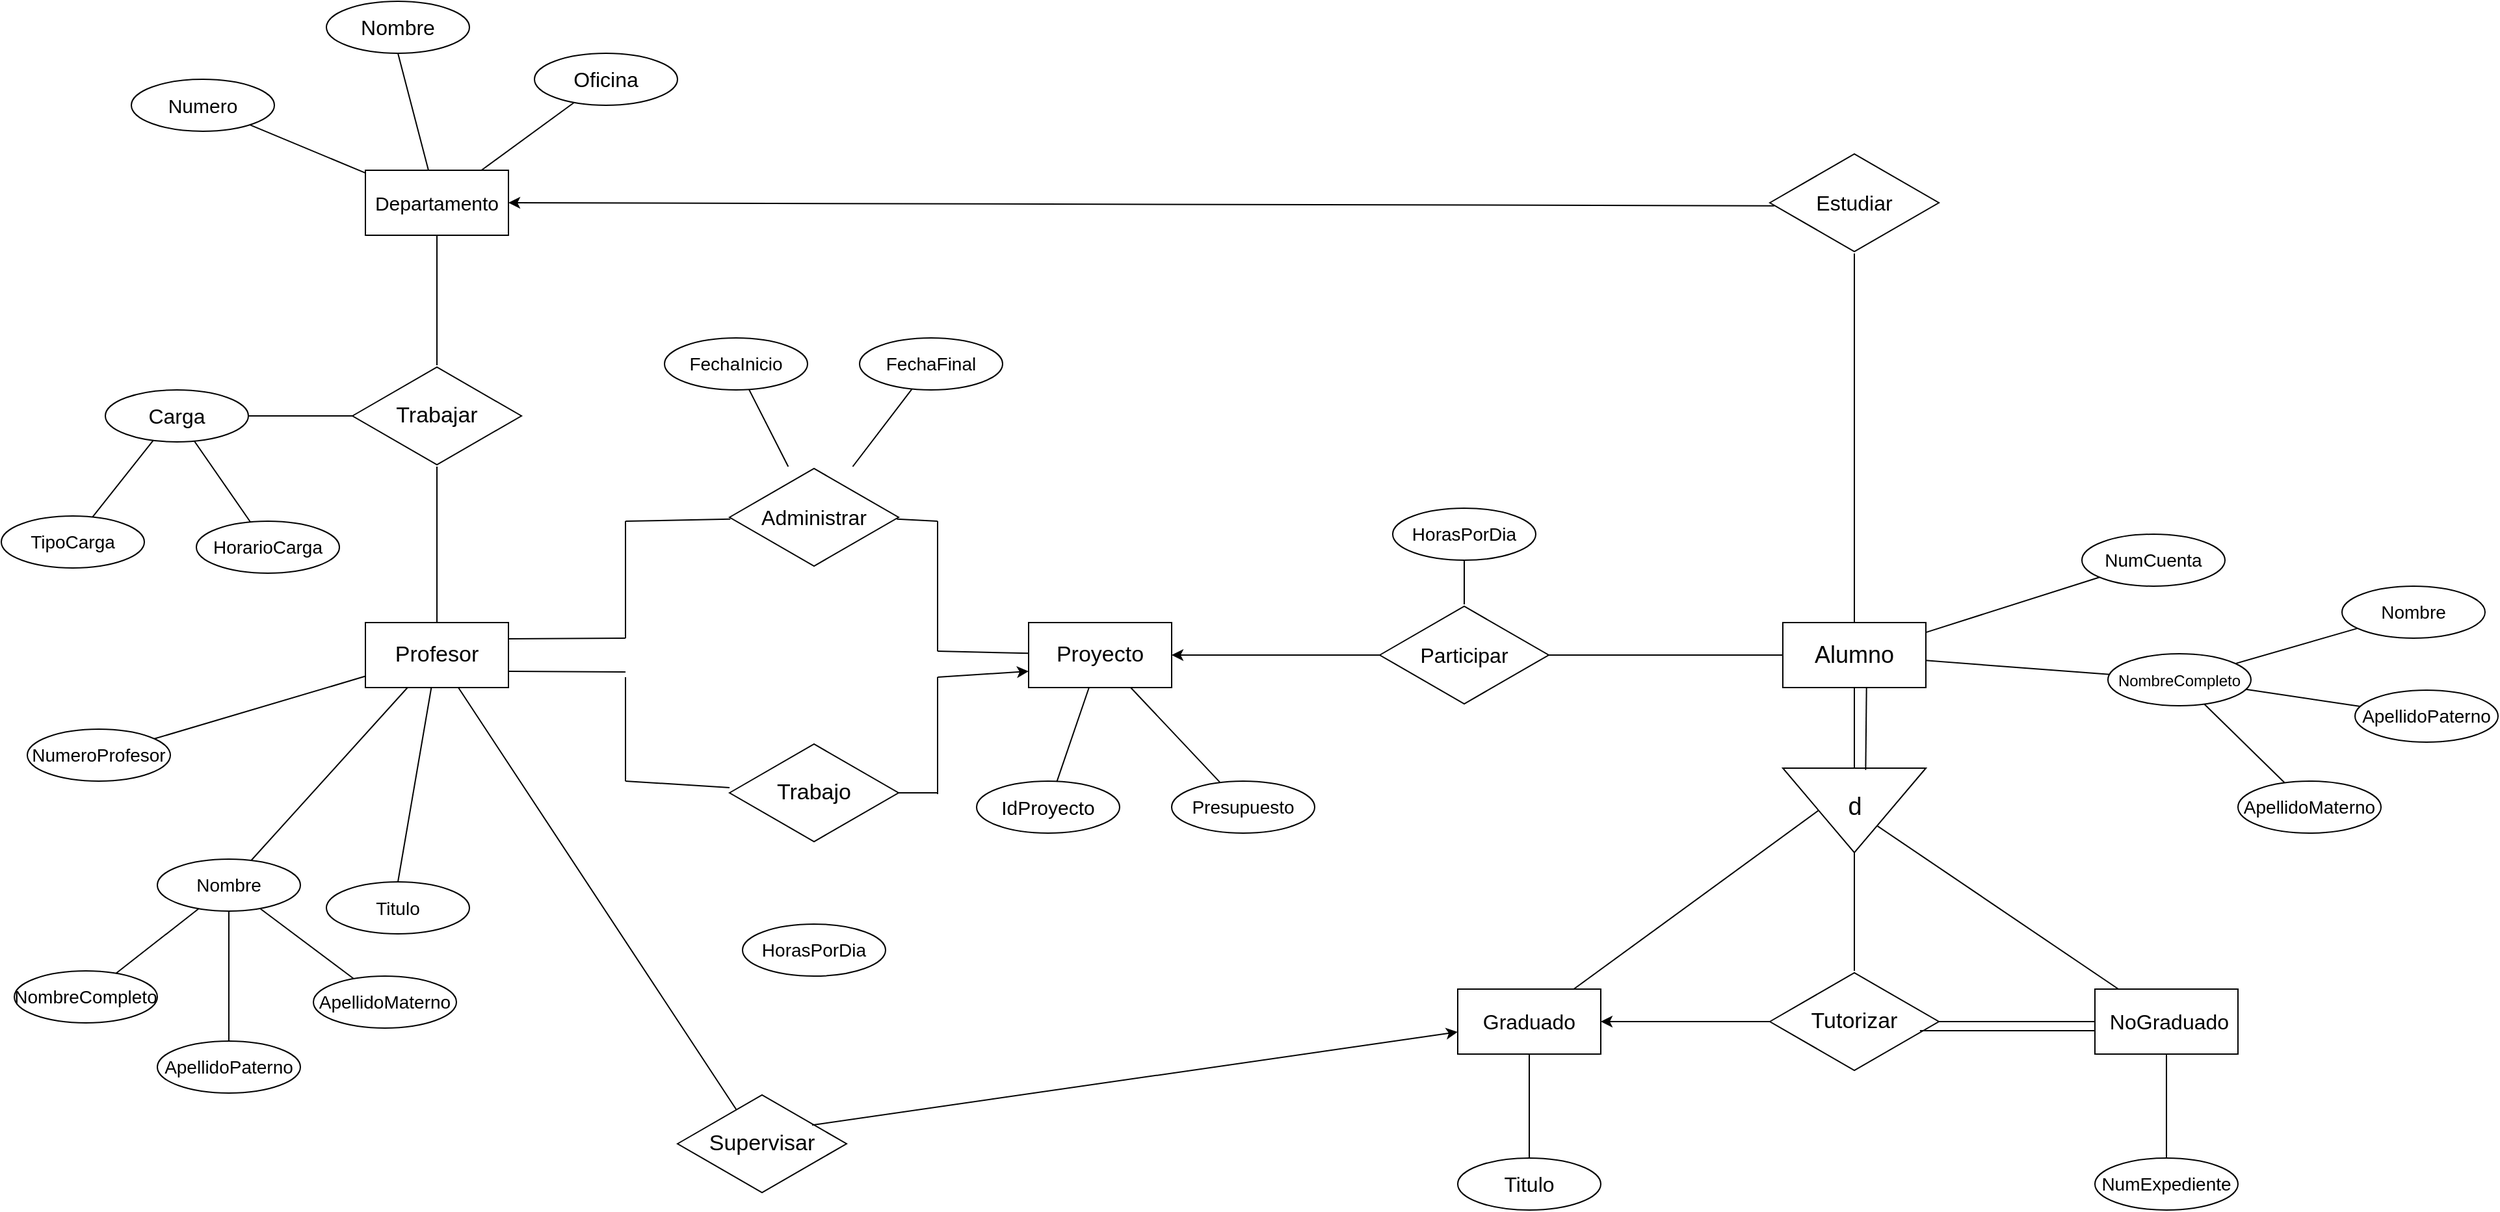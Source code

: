 <mxfile version="20.3.3" type="google"><diagram id="R2lEEEUBdFMjLlhIrx00" name="Page-1"><mxGraphModel grid="1" page="1" gridSize="10" guides="1" tooltips="1" connect="1" arrows="1" fold="1" pageScale="1" pageWidth="850" pageHeight="1100" math="0" shadow="0" extFonts="Permanent Marker^https://fonts.googleapis.com/css?family=Permanent+Marker"><root><mxCell id="0"/><mxCell id="1" parent="0"/><mxCell id="HYYzAmYRDwjegN2OcC7G-51" value="&lt;font style=&quot;font-size: 18px;&quot;&gt;Alumno&lt;/font&gt;" style="rounded=0;whiteSpace=wrap;html=1;fontSize=14;" vertex="1" parent="1"><mxGeometry x="520" y="368" width="110" height="50" as="geometry"/></mxCell><mxCell id="HYYzAmYRDwjegN2OcC7G-55" value="&lt;font style=&quot;font-size: 17px;&quot;&gt;Proyecto&lt;/font&gt;" style="rounded=0;whiteSpace=wrap;html=1;fontSize=14;" vertex="1" parent="1"><mxGeometry x="-60" y="368" width="110" height="50" as="geometry"/></mxCell><mxCell id="HYYzAmYRDwjegN2OcC7G-56" value="&lt;font style=&quot;font-size: 15px;&quot;&gt;Departamento&lt;/font&gt;" style="rounded=0;whiteSpace=wrap;html=1;fontSize=14;" vertex="1" parent="1"><mxGeometry x="-570" y="20" width="110" height="50" as="geometry"/></mxCell><mxCell id="HYYzAmYRDwjegN2OcC7G-57" value="&lt;font style=&quot;font-size: 17px;&quot;&gt;Profesor&lt;/font&gt;" style="rounded=0;whiteSpace=wrap;html=1;fontSize=14;" vertex="1" parent="1"><mxGeometry x="-570" y="368" width="110" height="50" as="geometry"/></mxCell><mxCell id="HYYzAmYRDwjegN2OcC7G-58" value="&lt;font style=&quot;font-size: 16px;&quot;&gt;&amp;nbsp;NoGraduado&lt;/font&gt;" style="rounded=0;whiteSpace=wrap;html=1;fontSize=14;" vertex="1" parent="1"><mxGeometry x="760" y="650" width="110" height="50" as="geometry"/></mxCell><mxCell id="HYYzAmYRDwjegN2OcC7G-59" value="&lt;font style=&quot;font-size: 16px;&quot;&gt;Graduado&lt;/font&gt;" style="rounded=0;whiteSpace=wrap;html=1;fontSize=14;" vertex="1" parent="1"><mxGeometry x="270" y="650" width="110" height="50" as="geometry"/></mxCell><mxCell id="HYYzAmYRDwjegN2OcC7G-61" value="&lt;font style=&quot;font-size: 16px;&quot;&gt;Participar&lt;/font&gt;" style="html=1;whiteSpace=wrap;aspect=fixed;shape=isoRectangle;fontSize=14;" vertex="1" parent="1"><mxGeometry x="210" y="354" width="130" height="78" as="geometry"/></mxCell><mxCell id="HYYzAmYRDwjegN2OcC7G-62" value="&lt;font style=&quot;font-size: 17px;&quot;&gt;Trabajar&lt;/font&gt;" style="html=1;whiteSpace=wrap;aspect=fixed;shape=isoRectangle;fontSize=14;" vertex="1" parent="1"><mxGeometry x="-580" y="170" width="130" height="78" as="geometry"/></mxCell><mxCell id="HYYzAmYRDwjegN2OcC7G-63" value="&lt;font style=&quot;font-size: 16px;&quot;&gt;Administrar&lt;/font&gt;" style="html=1;whiteSpace=wrap;aspect=fixed;shape=isoRectangle;fontSize=14;" vertex="1" parent="1"><mxGeometry x="-290" y="248" width="130" height="78" as="geometry"/></mxCell><mxCell id="HYYzAmYRDwjegN2OcC7G-64" value="&lt;font style=&quot;font-size: 17px;&quot;&gt;Trabajo&lt;/font&gt;" style="html=1;whiteSpace=wrap;aspect=fixed;shape=isoRectangle;fontSize=14;" vertex="1" parent="1"><mxGeometry x="-290" y="460" width="130" height="78" as="geometry"/></mxCell><mxCell id="HYYzAmYRDwjegN2OcC7G-67" value="" style="triangle;whiteSpace=wrap;html=1;fontSize=14;rotation=90;" vertex="1" parent="1"><mxGeometry x="542.5" y="457.5" width="65" height="110" as="geometry"/></mxCell><mxCell id="HYYzAmYRDwjegN2OcC7G-69" value="&lt;font style=&quot;font-size: 17px;&quot;&gt;Tutorizar&lt;/font&gt;" style="html=1;whiteSpace=wrap;aspect=fixed;shape=isoRectangle;fontSize=14;" vertex="1" parent="1"><mxGeometry x="510" y="636" width="130" height="78" as="geometry"/></mxCell><mxCell id="HYYzAmYRDwjegN2OcC7G-74" value="&lt;font style=&quot;font-size: 16px;&quot;&gt;Oficina&lt;/font&gt;" style="ellipse;whiteSpace=wrap;html=1;fontSize=14;" vertex="1" parent="1"><mxGeometry x="-440" y="-70" width="110" height="40" as="geometry"/></mxCell><mxCell id="HYYzAmYRDwjegN2OcC7G-75" value="&lt;font style=&quot;font-size: 16px;&quot;&gt;Nombre&lt;/font&gt;" style="ellipse;whiteSpace=wrap;html=1;fontSize=14;" vertex="1" parent="1"><mxGeometry x="-600" y="-110" width="110" height="40" as="geometry"/></mxCell><mxCell id="HYYzAmYRDwjegN2OcC7G-76" value="&lt;font style=&quot;font-size: 15px;&quot;&gt;Numero&lt;/font&gt;" style="ellipse;whiteSpace=wrap;html=1;fontSize=14;" vertex="1" parent="1"><mxGeometry x="-750" y="-50" width="110" height="40" as="geometry"/></mxCell><mxCell id="HYYzAmYRDwjegN2OcC7G-79" value="HorarioCarga" style="ellipse;whiteSpace=wrap;html=1;fontSize=14;" vertex="1" parent="1"><mxGeometry x="-700" y="290" width="110" height="40" as="geometry"/></mxCell><mxCell id="HYYzAmYRDwjegN2OcC7G-80" value="TipoCarga" style="ellipse;whiteSpace=wrap;html=1;fontSize=14;" vertex="1" parent="1"><mxGeometry x="-850" y="286" width="110" height="40" as="geometry"/></mxCell><mxCell id="HYYzAmYRDwjegN2OcC7G-81" value="&lt;font style=&quot;font-size: 16px;&quot;&gt;Carga&lt;/font&gt;" style="ellipse;whiteSpace=wrap;html=1;fontSize=14;" vertex="1" parent="1"><mxGeometry x="-770" y="189" width="110" height="40" as="geometry"/></mxCell><mxCell id="HYYzAmYRDwjegN2OcC7G-83" value="NombreCompleto" style="ellipse;whiteSpace=wrap;html=1;fontSize=14;" vertex="1" parent="1"><mxGeometry x="-840" y="636" width="110" height="40" as="geometry"/></mxCell><mxCell id="HYYzAmYRDwjegN2OcC7G-84" value="Titulo" style="ellipse;whiteSpace=wrap;html=1;fontSize=14;" vertex="1" parent="1"><mxGeometry x="-600" y="567.5" width="110" height="40" as="geometry"/></mxCell><mxCell id="HYYzAmYRDwjegN2OcC7G-85" value="Nombre" style="ellipse;whiteSpace=wrap;html=1;fontSize=14;" vertex="1" parent="1"><mxGeometry x="-730" y="550" width="110" height="40" as="geometry"/></mxCell><mxCell id="HYYzAmYRDwjegN2OcC7G-86" value="NumeroProfesor" style="ellipse;whiteSpace=wrap;html=1;fontSize=14;" vertex="1" parent="1"><mxGeometry x="-830" y="450" width="110" height="40" as="geometry"/></mxCell><mxCell id="HYYzAmYRDwjegN2OcC7G-90" value="ApellidoMaterno" style="ellipse;whiteSpace=wrap;html=1;fontSize=14;" vertex="1" parent="1"><mxGeometry x="-610" y="640" width="110" height="40" as="geometry"/></mxCell><mxCell id="HYYzAmYRDwjegN2OcC7G-91" value="&lt;font style=&quot;font-size: 15px;&quot;&gt;IdProyecto&lt;/font&gt;" style="ellipse;whiteSpace=wrap;html=1;fontSize=14;" vertex="1" parent="1"><mxGeometry x="-100" y="490" width="110" height="40" as="geometry"/></mxCell><mxCell id="HYYzAmYRDwjegN2OcC7G-92" value="Presupuesto" style="ellipse;whiteSpace=wrap;html=1;fontSize=14;" vertex="1" parent="1"><mxGeometry x="50" y="490" width="110" height="40" as="geometry"/></mxCell><mxCell id="HYYzAmYRDwjegN2OcC7G-93" value="FechaFinal" style="ellipse;whiteSpace=wrap;html=1;fontSize=14;" vertex="1" parent="1"><mxGeometry x="-190" y="149" width="110" height="40" as="geometry"/></mxCell><mxCell id="HYYzAmYRDwjegN2OcC7G-94" value="FechaInicio" style="ellipse;whiteSpace=wrap;html=1;fontSize=14;" vertex="1" parent="1"><mxGeometry x="-340" y="149" width="110" height="40" as="geometry"/></mxCell><mxCell id="HYYzAmYRDwjegN2OcC7G-95" value="HorasPorDia" style="ellipse;whiteSpace=wrap;html=1;fontSize=14;" vertex="1" parent="1"><mxGeometry x="-280" y="600" width="110" height="40" as="geometry"/></mxCell><mxCell id="HYYzAmYRDwjegN2OcC7G-96" value="HorasPorDia" style="ellipse;whiteSpace=wrap;html=1;fontSize=14;" vertex="1" parent="1"><mxGeometry x="220" y="280" width="110" height="40" as="geometry"/></mxCell><mxCell id="HYYzAmYRDwjegN2OcC7G-97" value="&lt;font style=&quot;font-size: 16px;&quot;&gt;Estudiar&lt;/font&gt;" style="html=1;whiteSpace=wrap;aspect=fixed;shape=isoRectangle;fontSize=14;" vertex="1" parent="1"><mxGeometry x="510" y="6" width="130" height="78" as="geometry"/></mxCell><mxCell id="HYYzAmYRDwjegN2OcC7G-98" value="NumCuenta" style="ellipse;whiteSpace=wrap;html=1;fontSize=14;" vertex="1" parent="1"><mxGeometry x="750" y="300" width="110" height="40" as="geometry"/></mxCell><mxCell id="HYYzAmYRDwjegN2OcC7G-99" value="ApellidoPaterno" style="ellipse;whiteSpace=wrap;html=1;fontSize=14;" vertex="1" parent="1"><mxGeometry x="960" y="420" width="110" height="40" as="geometry"/></mxCell><mxCell id="HYYzAmYRDwjegN2OcC7G-100" value="Nombre" style="ellipse;whiteSpace=wrap;html=1;fontSize=14;" vertex="1" parent="1"><mxGeometry x="950" y="340" width="110" height="40" as="geometry"/></mxCell><mxCell id="HYYzAmYRDwjegN2OcC7G-101" value="&lt;font style=&quot;font-size: 12px;&quot;&gt;NombreCompleto&lt;/font&gt;" style="ellipse;whiteSpace=wrap;html=1;fontSize=14;" vertex="1" parent="1"><mxGeometry x="770" y="392" width="110" height="40" as="geometry"/></mxCell><mxCell id="HYYzAmYRDwjegN2OcC7G-102" value="ApellidoMaterno" style="ellipse;whiteSpace=wrap;html=1;fontSize=14;" vertex="1" parent="1"><mxGeometry x="870" y="490" width="110" height="40" as="geometry"/></mxCell><mxCell id="HYYzAmYRDwjegN2OcC7G-103" value="NumExpediente" style="ellipse;whiteSpace=wrap;html=1;fontSize=14;" vertex="1" parent="1"><mxGeometry x="760" y="780" width="110" height="40" as="geometry"/></mxCell><mxCell id="HYYzAmYRDwjegN2OcC7G-104" value="&lt;font style=&quot;font-size: 16px;&quot;&gt;Titulo&lt;/font&gt;" style="ellipse;whiteSpace=wrap;html=1;fontSize=14;" vertex="1" parent="1"><mxGeometry x="270" y="780" width="110" height="40" as="geometry"/></mxCell><mxCell id="HYYzAmYRDwjegN2OcC7G-121" value="ApellidoPaterno" style="ellipse;whiteSpace=wrap;html=1;fontSize=14;" vertex="1" parent="1"><mxGeometry x="-730" y="690" width="110" height="40" as="geometry"/></mxCell><mxCell id="IdViL4SVl8YPnCN09cqf-5" value="" style="endArrow=classic;html=1;rounded=0;entryX=1;entryY=0.5;entryDx=0;entryDy=0;exitX=0.026;exitY=0.53;exitDx=0;exitDy=0;exitPerimeter=0;" edge="1" parent="1" source="HYYzAmYRDwjegN2OcC7G-97" target="HYYzAmYRDwjegN2OcC7G-56"><mxGeometry width="50" height="50" relative="1" as="geometry"><mxPoint x="-80" y="340" as="sourcePoint"/><mxPoint x="-30" y="290" as="targetPoint"/></mxGeometry></mxCell><mxCell id="IdViL4SVl8YPnCN09cqf-6" value="" style="endArrow=none;html=1;rounded=0;" edge="1" parent="1" source="HYYzAmYRDwjegN2OcC7G-51" target="HYYzAmYRDwjegN2OcC7G-97"><mxGeometry width="50" height="50" relative="1" as="geometry"><mxPoint x="830" y="420" as="sourcePoint"/><mxPoint x="880" y="370" as="targetPoint"/></mxGeometry></mxCell><mxCell id="IdViL4SVl8YPnCN09cqf-7" value="" style="endArrow=none;html=1;rounded=0;entryX=0.5;entryY=1;entryDx=0;entryDy=0;" edge="1" parent="1" source="HYYzAmYRDwjegN2OcC7G-56" target="HYYzAmYRDwjegN2OcC7G-75"><mxGeometry width="50" height="50" relative="1" as="geometry"><mxPoint x="-160" y="240" as="sourcePoint"/><mxPoint x="-110" y="190" as="targetPoint"/></mxGeometry></mxCell><mxCell id="IdViL4SVl8YPnCN09cqf-8" value="" style="endArrow=none;html=1;rounded=0;" edge="1" parent="1" source="HYYzAmYRDwjegN2OcC7G-56" target="HYYzAmYRDwjegN2OcC7G-74"><mxGeometry width="50" height="50" relative="1" as="geometry"><mxPoint x="-160" y="240" as="sourcePoint"/><mxPoint x="-110" y="190" as="targetPoint"/></mxGeometry></mxCell><mxCell id="IdViL4SVl8YPnCN09cqf-9" value="" style="endArrow=none;html=1;rounded=0;" edge="1" parent="1" source="HYYzAmYRDwjegN2OcC7G-56" target="HYYzAmYRDwjegN2OcC7G-76"><mxGeometry width="50" height="50" relative="1" as="geometry"><mxPoint x="-160" y="240" as="sourcePoint"/><mxPoint x="-110" y="190" as="targetPoint"/></mxGeometry></mxCell><mxCell id="IdViL4SVl8YPnCN09cqf-11" value="" style="endArrow=none;html=1;rounded=0;" edge="1" parent="1" source="HYYzAmYRDwjegN2OcC7G-81" target="HYYzAmYRDwjegN2OcC7G-62"><mxGeometry width="50" height="50" relative="1" as="geometry"><mxPoint x="-300" y="300" as="sourcePoint"/><mxPoint x="-250" y="250" as="targetPoint"/></mxGeometry></mxCell><mxCell id="IdViL4SVl8YPnCN09cqf-13" value="" style="endArrow=none;html=1;rounded=0;entryX=0.336;entryY=0.968;entryDx=0;entryDy=0;entryPerimeter=0;" edge="1" parent="1" source="HYYzAmYRDwjegN2OcC7G-80" target="HYYzAmYRDwjegN2OcC7G-81"><mxGeometry width="50" height="50" relative="1" as="geometry"><mxPoint x="-300" y="300" as="sourcePoint"/><mxPoint x="-250" y="250" as="targetPoint"/></mxGeometry></mxCell><mxCell id="IdViL4SVl8YPnCN09cqf-14" value="" style="endArrow=none;html=1;rounded=0;" edge="1" parent="1" source="HYYzAmYRDwjegN2OcC7G-79" target="HYYzAmYRDwjegN2OcC7G-81"><mxGeometry width="50" height="50" relative="1" as="geometry"><mxPoint x="-300" y="300" as="sourcePoint"/><mxPoint x="-250" y="250" as="targetPoint"/></mxGeometry></mxCell><mxCell id="IdViL4SVl8YPnCN09cqf-15" value="" style="endArrow=none;html=1;rounded=0;entryX=0.5;entryY=1;entryDx=0;entryDy=0;" edge="1" parent="1" source="HYYzAmYRDwjegN2OcC7G-62" target="HYYzAmYRDwjegN2OcC7G-56"><mxGeometry width="50" height="50" relative="1" as="geometry"><mxPoint x="-300" y="300" as="sourcePoint"/><mxPoint x="-250" y="250" as="targetPoint"/></mxGeometry></mxCell><mxCell id="IdViL4SVl8YPnCN09cqf-16" value="" style="endArrow=none;html=1;rounded=0;" edge="1" parent="1" source="HYYzAmYRDwjegN2OcC7G-57" target="HYYzAmYRDwjegN2OcC7G-62"><mxGeometry width="50" height="50" relative="1" as="geometry"><mxPoint x="-300" y="290" as="sourcePoint"/><mxPoint x="-525" y="240" as="targetPoint"/></mxGeometry></mxCell><mxCell id="IdViL4SVl8YPnCN09cqf-18" value="" style="endArrow=none;html=1;rounded=0;" edge="1" parent="1" source="HYYzAmYRDwjegN2OcC7G-86" target="HYYzAmYRDwjegN2OcC7G-57"><mxGeometry width="50" height="50" relative="1" as="geometry"><mxPoint x="-300" y="370" as="sourcePoint"/><mxPoint x="-250" y="320" as="targetPoint"/></mxGeometry></mxCell><mxCell id="IdViL4SVl8YPnCN09cqf-19" value="" style="endArrow=none;html=1;rounded=0;" edge="1" parent="1" source="HYYzAmYRDwjegN2OcC7G-57" target="HYYzAmYRDwjegN2OcC7G-85"><mxGeometry width="50" height="50" relative="1" as="geometry"><mxPoint x="-300" y="370" as="sourcePoint"/><mxPoint x="-250" y="320" as="targetPoint"/></mxGeometry></mxCell><mxCell id="IdViL4SVl8YPnCN09cqf-20" value="" style="endArrow=none;html=1;rounded=0;entryX=0.5;entryY=0;entryDx=0;entryDy=0;" edge="1" parent="1" source="HYYzAmYRDwjegN2OcC7G-57" target="HYYzAmYRDwjegN2OcC7G-84"><mxGeometry width="50" height="50" relative="1" as="geometry"><mxPoint x="-300" y="370" as="sourcePoint"/><mxPoint x="-250" y="320" as="targetPoint"/></mxGeometry></mxCell><mxCell id="IdViL4SVl8YPnCN09cqf-21" value="" style="endArrow=none;html=1;rounded=0;" edge="1" parent="1" source="HYYzAmYRDwjegN2OcC7G-83" target="HYYzAmYRDwjegN2OcC7G-85"><mxGeometry width="50" height="50" relative="1" as="geometry"><mxPoint x="-300" y="370" as="sourcePoint"/><mxPoint x="-250" y="320" as="targetPoint"/></mxGeometry></mxCell><mxCell id="IdViL4SVl8YPnCN09cqf-22" value="" style="endArrow=none;html=1;rounded=0;" edge="1" parent="1" source="HYYzAmYRDwjegN2OcC7G-121" target="HYYzAmYRDwjegN2OcC7G-85"><mxGeometry width="50" height="50" relative="1" as="geometry"><mxPoint x="-300" y="370" as="sourcePoint"/><mxPoint x="-250" y="320" as="targetPoint"/></mxGeometry></mxCell><mxCell id="IdViL4SVl8YPnCN09cqf-23" value="" style="endArrow=none;html=1;rounded=0;" edge="1" parent="1" source="HYYzAmYRDwjegN2OcC7G-90" target="HYYzAmYRDwjegN2OcC7G-85"><mxGeometry width="50" height="50" relative="1" as="geometry"><mxPoint x="-300" y="370" as="sourcePoint"/><mxPoint x="-250" y="320" as="targetPoint"/></mxGeometry></mxCell><mxCell id="IdViL4SVl8YPnCN09cqf-28" value="" style="endArrow=none;html=1;rounded=0;" edge="1" parent="1" source="HYYzAmYRDwjegN2OcC7G-63" target="HYYzAmYRDwjegN2OcC7G-94"><mxGeometry width="50" height="50" relative="1" as="geometry"><mxPoint x="-240" y="330" as="sourcePoint"/><mxPoint x="-190" y="280" as="targetPoint"/></mxGeometry></mxCell><mxCell id="IdViL4SVl8YPnCN09cqf-29" value="" style="endArrow=none;html=1;rounded=0;" edge="1" parent="1" source="HYYzAmYRDwjegN2OcC7G-63" target="HYYzAmYRDwjegN2OcC7G-93"><mxGeometry width="50" height="50" relative="1" as="geometry"><mxPoint x="-240" y="330" as="sourcePoint"/><mxPoint x="-190" y="280" as="targetPoint"/></mxGeometry></mxCell><mxCell id="IdViL4SVl8YPnCN09cqf-32" value="" style="endArrow=none;html=1;rounded=0;exitX=1;exitY=0.25;exitDx=0;exitDy=0;" edge="1" parent="1" source="HYYzAmYRDwjegN2OcC7G-57"><mxGeometry width="50" height="50" relative="1" as="geometry"><mxPoint x="-240" y="330" as="sourcePoint"/><mxPoint x="-370" y="380" as="targetPoint"/></mxGeometry></mxCell><mxCell id="IdViL4SVl8YPnCN09cqf-33" value="" style="endArrow=none;html=1;rounded=0;" edge="1" parent="1"><mxGeometry width="50" height="50" relative="1" as="geometry"><mxPoint x="-370" y="380" as="sourcePoint"/><mxPoint x="-370" y="290" as="targetPoint"/></mxGeometry></mxCell><mxCell id="IdViL4SVl8YPnCN09cqf-35" value="" style="endArrow=none;html=1;rounded=0;exitX=1;exitY=0.75;exitDx=0;exitDy=0;" edge="1" parent="1" source="HYYzAmYRDwjegN2OcC7G-57"><mxGeometry width="50" height="50" relative="1" as="geometry"><mxPoint x="-240" y="330" as="sourcePoint"/><mxPoint x="-370" y="406" as="targetPoint"/></mxGeometry></mxCell><mxCell id="IdViL4SVl8YPnCN09cqf-36" value="" style="endArrow=none;html=1;rounded=0;" edge="1" parent="1"><mxGeometry width="50" height="50" relative="1" as="geometry"><mxPoint x="-370" y="410" as="sourcePoint"/><mxPoint x="-370" y="490" as="targetPoint"/></mxGeometry></mxCell><mxCell id="IdViL4SVl8YPnCN09cqf-37" value="" style="endArrow=none;html=1;rounded=0;" edge="1" parent="1" target="HYYzAmYRDwjegN2OcC7G-64"><mxGeometry width="50" height="50" relative="1" as="geometry"><mxPoint x="-370" y="490" as="sourcePoint"/><mxPoint x="-190" y="280" as="targetPoint"/></mxGeometry></mxCell><mxCell id="IdViL4SVl8YPnCN09cqf-39" value="" style="endArrow=none;html=1;rounded=0;" edge="1" parent="1" source="HYYzAmYRDwjegN2OcC7G-64"><mxGeometry width="50" height="50" relative="1" as="geometry"><mxPoint x="-200" y="260" as="sourcePoint"/><mxPoint x="-130" y="499" as="targetPoint"/></mxGeometry></mxCell><mxCell id="IdViL4SVl8YPnCN09cqf-40" value="" style="endArrow=none;html=1;rounded=0;" edge="1" parent="1"><mxGeometry width="50" height="50" relative="1" as="geometry"><mxPoint x="-130" y="500" as="sourcePoint"/><mxPoint x="-130" y="410" as="targetPoint"/></mxGeometry></mxCell><mxCell id="IdViL4SVl8YPnCN09cqf-42" value="" style="endArrow=none;html=1;rounded=0;exitX=0.99;exitY=0.518;exitDx=0;exitDy=0;exitPerimeter=0;" edge="1" parent="1" source="HYYzAmYRDwjegN2OcC7G-63"><mxGeometry width="50" height="50" relative="1" as="geometry"><mxPoint x="-190" y="460" as="sourcePoint"/><mxPoint x="-130" y="290" as="targetPoint"/></mxGeometry></mxCell><mxCell id="IdViL4SVl8YPnCN09cqf-44" value="" style="endArrow=none;html=1;rounded=0;entryX=0.005;entryY=0.518;entryDx=0;entryDy=0;entryPerimeter=0;" edge="1" parent="1" target="HYYzAmYRDwjegN2OcC7G-63"><mxGeometry width="50" height="50" relative="1" as="geometry"><mxPoint x="-370" y="290" as="sourcePoint"/><mxPoint x="-140" y="410" as="targetPoint"/></mxGeometry></mxCell><mxCell id="IdViL4SVl8YPnCN09cqf-45" value="" style="endArrow=none;html=1;rounded=0;" edge="1" parent="1"><mxGeometry width="50" height="50" relative="1" as="geometry"><mxPoint x="-130" y="290" as="sourcePoint"/><mxPoint x="-130" y="390" as="targetPoint"/></mxGeometry></mxCell><mxCell id="IdViL4SVl8YPnCN09cqf-48" value="" style="endArrow=none;html=1;rounded=0;" edge="1" parent="1" source="HYYzAmYRDwjegN2OcC7G-55"><mxGeometry width="50" height="50" relative="1" as="geometry"><mxPoint x="-180" y="440" as="sourcePoint"/><mxPoint x="-130" y="390" as="targetPoint"/></mxGeometry></mxCell><mxCell id="IdViL4SVl8YPnCN09cqf-49" value="" style="endArrow=classic;html=1;rounded=0;entryX=0;entryY=0.75;entryDx=0;entryDy=0;" edge="1" parent="1" target="HYYzAmYRDwjegN2OcC7G-55"><mxGeometry width="50" height="50" relative="1" as="geometry"><mxPoint x="-130" y="410" as="sourcePoint"/><mxPoint x="-130" y="390" as="targetPoint"/></mxGeometry></mxCell><mxCell id="IdViL4SVl8YPnCN09cqf-50" value="" style="endArrow=classic;html=1;rounded=0;entryX=1;entryY=0.5;entryDx=0;entryDy=0;" edge="1" parent="1" source="HYYzAmYRDwjegN2OcC7G-61" target="HYYzAmYRDwjegN2OcC7G-55"><mxGeometry width="50" height="50" relative="1" as="geometry"><mxPoint x="-190" y="400" as="sourcePoint"/><mxPoint x="-140" y="350" as="targetPoint"/></mxGeometry></mxCell><mxCell id="IdViL4SVl8YPnCN09cqf-51" value="" style="endArrow=none;html=1;rounded=0;" edge="1" parent="1" source="HYYzAmYRDwjegN2OcC7G-55" target="HYYzAmYRDwjegN2OcC7G-91"><mxGeometry width="50" height="50" relative="1" as="geometry"><mxPoint x="-190" y="400" as="sourcePoint"/><mxPoint x="-140" y="350" as="targetPoint"/></mxGeometry></mxCell><mxCell id="IdViL4SVl8YPnCN09cqf-52" value="" style="endArrow=none;html=1;rounded=0;" edge="1" parent="1" source="HYYzAmYRDwjegN2OcC7G-92" target="HYYzAmYRDwjegN2OcC7G-55"><mxGeometry width="50" height="50" relative="1" as="geometry"><mxPoint x="-190" y="400" as="sourcePoint"/><mxPoint x="-140" y="350" as="targetPoint"/></mxGeometry></mxCell><mxCell id="IdViL4SVl8YPnCN09cqf-53" value="" style="endArrow=none;html=1;rounded=0;" edge="1" parent="1" source="HYYzAmYRDwjegN2OcC7G-61" target="HYYzAmYRDwjegN2OcC7G-96"><mxGeometry width="50" height="50" relative="1" as="geometry"><mxPoint x="-190" y="400" as="sourcePoint"/><mxPoint x="-140" y="350" as="targetPoint"/></mxGeometry></mxCell><mxCell id="IdViL4SVl8YPnCN09cqf-54" value="" style="endArrow=none;html=1;rounded=0;" edge="1" parent="1" source="HYYzAmYRDwjegN2OcC7G-61" target="HYYzAmYRDwjegN2OcC7G-51"><mxGeometry width="50" height="50" relative="1" as="geometry"><mxPoint x="-260" y="270" as="sourcePoint"/><mxPoint x="-210" y="220" as="targetPoint"/></mxGeometry></mxCell><mxCell id="IdViL4SVl8YPnCN09cqf-55" value="" style="endArrow=none;html=1;rounded=0;" edge="1" parent="1" source="HYYzAmYRDwjegN2OcC7G-51" target="HYYzAmYRDwjegN2OcC7G-101"><mxGeometry width="50" height="50" relative="1" as="geometry"><mxPoint x="690" y="310" as="sourcePoint"/><mxPoint x="740" y="260" as="targetPoint"/></mxGeometry></mxCell><mxCell id="IdViL4SVl8YPnCN09cqf-56" value="" style="endArrow=none;html=1;rounded=0;" edge="1" parent="1" source="HYYzAmYRDwjegN2OcC7G-101" target="HYYzAmYRDwjegN2OcC7G-100"><mxGeometry width="50" height="50" relative="1" as="geometry"><mxPoint x="690" y="310" as="sourcePoint"/><mxPoint x="740" y="260" as="targetPoint"/></mxGeometry></mxCell><mxCell id="IdViL4SVl8YPnCN09cqf-57" value="" style="endArrow=none;html=1;rounded=0;" edge="1" parent="1" source="HYYzAmYRDwjegN2OcC7G-101" target="HYYzAmYRDwjegN2OcC7G-99"><mxGeometry width="50" height="50" relative="1" as="geometry"><mxPoint x="690" y="310" as="sourcePoint"/><mxPoint x="740" y="260" as="targetPoint"/></mxGeometry></mxCell><mxCell id="IdViL4SVl8YPnCN09cqf-58" value="" style="endArrow=none;html=1;rounded=0;" edge="1" parent="1" source="HYYzAmYRDwjegN2OcC7G-102" target="HYYzAmYRDwjegN2OcC7G-101"><mxGeometry width="50" height="50" relative="1" as="geometry"><mxPoint x="690" y="310" as="sourcePoint"/><mxPoint x="740" y="260" as="targetPoint"/></mxGeometry></mxCell><mxCell id="IdViL4SVl8YPnCN09cqf-59" value="" style="endArrow=none;html=1;rounded=0;" edge="1" parent="1" source="HYYzAmYRDwjegN2OcC7G-51" target="HYYzAmYRDwjegN2OcC7G-98"><mxGeometry width="50" height="50" relative="1" as="geometry"><mxPoint x="690" y="310" as="sourcePoint"/><mxPoint x="740" y="260" as="targetPoint"/></mxGeometry></mxCell><mxCell id="IdViL4SVl8YPnCN09cqf-60" value="" style="endArrow=none;html=1;rounded=0;entryX=0.022;entryY=0.421;entryDx=0;entryDy=0;entryPerimeter=0;exitX=0.585;exitY=0.998;exitDx=0;exitDy=0;exitPerimeter=0;" edge="1" parent="1" source="HYYzAmYRDwjegN2OcC7G-51" target="HYYzAmYRDwjegN2OcC7G-67"><mxGeometry width="50" height="50" relative="1" as="geometry"><mxPoint x="590" y="420" as="sourcePoint"/><mxPoint x="660" y="290" as="targetPoint"/></mxGeometry></mxCell><mxCell id="IdViL4SVl8YPnCN09cqf-61" value="" style="endArrow=none;html=1;rounded=0;entryX=0.5;entryY=1;entryDx=0;entryDy=0;exitX=0;exitY=0.5;exitDx=0;exitDy=0;" edge="1" parent="1" source="HYYzAmYRDwjegN2OcC7G-67" target="HYYzAmYRDwjegN2OcC7G-51"><mxGeometry width="50" height="50" relative="1" as="geometry"><mxPoint x="570" y="450" as="sourcePoint"/><mxPoint x="620" y="400" as="targetPoint"/></mxGeometry></mxCell><mxCell id="IdViL4SVl8YPnCN09cqf-62" value="" style="endArrow=none;html=1;rounded=0;fontSize=19;entryX=0.5;entryY=1;entryDx=0;entryDy=0;" edge="1" parent="1" source="HYYzAmYRDwjegN2OcC7G-59" target="HYYzAmYRDwjegN2OcC7G-67"><mxGeometry width="50" height="50" relative="1" as="geometry"><mxPoint x="490" y="730" as="sourcePoint"/><mxPoint x="540" y="680" as="targetPoint"/></mxGeometry></mxCell><mxCell id="IdViL4SVl8YPnCN09cqf-63" value="" style="endArrow=none;html=1;rounded=0;fontSize=19;" edge="1" parent="1" source="HYYzAmYRDwjegN2OcC7G-69" target="HYYzAmYRDwjegN2OcC7G-67"><mxGeometry width="50" height="50" relative="1" as="geometry"><mxPoint x="490" y="730" as="sourcePoint"/><mxPoint x="540" y="680" as="targetPoint"/></mxGeometry></mxCell><mxCell id="IdViL4SVl8YPnCN09cqf-64" value="" style="endArrow=none;html=1;rounded=0;fontSize=19;" edge="1" parent="1" source="HYYzAmYRDwjegN2OcC7G-58" target="HYYzAmYRDwjegN2OcC7G-67"><mxGeometry width="50" height="50" relative="1" as="geometry"><mxPoint x="490" y="730" as="sourcePoint"/><mxPoint x="540" y="680" as="targetPoint"/></mxGeometry></mxCell><mxCell id="IdViL4SVl8YPnCN09cqf-65" value="" style="endArrow=none;html=1;rounded=0;fontSize=19;" edge="1" parent="1" source="HYYzAmYRDwjegN2OcC7G-59" target="HYYzAmYRDwjegN2OcC7G-104"><mxGeometry width="50" height="50" relative="1" as="geometry"><mxPoint x="340" y="660" as="sourcePoint"/><mxPoint x="390" y="610" as="targetPoint"/></mxGeometry></mxCell><mxCell id="IdViL4SVl8YPnCN09cqf-66" value="" style="endArrow=none;html=1;rounded=0;fontSize=19;" edge="1" parent="1" source="HYYzAmYRDwjegN2OcC7G-103" target="HYYzAmYRDwjegN2OcC7G-58"><mxGeometry width="50" height="50" relative="1" as="geometry"><mxPoint x="360" y="710" as="sourcePoint"/><mxPoint x="410" y="660" as="targetPoint"/></mxGeometry></mxCell><mxCell id="IdViL4SVl8YPnCN09cqf-68" value="" style="endArrow=none;html=1;rounded=0;fontSize=19;entryX=0.888;entryY=0.589;entryDx=0;entryDy=0;entryPerimeter=0;exitX=0;exitY=0.639;exitDx=0;exitDy=0;exitPerimeter=0;" edge="1" parent="1" source="HYYzAmYRDwjegN2OcC7G-58" target="HYYzAmYRDwjegN2OcC7G-69"><mxGeometry width="50" height="50" relative="1" as="geometry"><mxPoint x="250" y="650" as="sourcePoint"/><mxPoint x="300" y="600" as="targetPoint"/></mxGeometry></mxCell><mxCell id="IdViL4SVl8YPnCN09cqf-69" value="" style="endArrow=none;html=1;rounded=0;fontSize=19;entryX=0;entryY=0.5;entryDx=0;entryDy=0;" edge="1" parent="1" source="HYYzAmYRDwjegN2OcC7G-69" target="HYYzAmYRDwjegN2OcC7G-58"><mxGeometry width="50" height="50" relative="1" as="geometry"><mxPoint x="250" y="650" as="sourcePoint"/><mxPoint x="300" y="600" as="targetPoint"/></mxGeometry></mxCell><mxCell id="IdViL4SVl8YPnCN09cqf-70" value="" style="endArrow=classic;html=1;rounded=0;fontSize=19;entryX=1;entryY=0.5;entryDx=0;entryDy=0;" edge="1" parent="1" source="HYYzAmYRDwjegN2OcC7G-69" target="HYYzAmYRDwjegN2OcC7G-59"><mxGeometry width="50" height="50" relative="1" as="geometry"><mxPoint x="640" y="640" as="sourcePoint"/><mxPoint x="690" y="590" as="targetPoint"/></mxGeometry></mxCell><mxCell id="IdViL4SVl8YPnCN09cqf-72" value="&lt;span style=&quot;font-size: 17px;&quot;&gt;Supervisar&lt;/span&gt;" style="html=1;whiteSpace=wrap;aspect=fixed;shape=isoRectangle;fontSize=14;" vertex="1" parent="1"><mxGeometry x="-330" y="730" width="130" height="78" as="geometry"/></mxCell><mxCell id="IdViL4SVl8YPnCN09cqf-73" value="d" style="text;html=1;align=center;verticalAlign=middle;resizable=0;points=[];autosize=1;strokeColor=none;fillColor=none;fontSize=19;" vertex="1" parent="1"><mxGeometry x="560" y="490" width="30" height="40" as="geometry"/></mxCell><mxCell id="IdViL4SVl8YPnCN09cqf-77" value="" style="endArrow=none;html=1;rounded=0;fontSize=19;exitX=0.35;exitY=0.168;exitDx=0;exitDy=0;exitPerimeter=0;" edge="1" parent="1" source="IdViL4SVl8YPnCN09cqf-72" target="HYYzAmYRDwjegN2OcC7G-57"><mxGeometry width="50" height="50" relative="1" as="geometry"><mxPoint x="-60" y="720" as="sourcePoint"/><mxPoint x="-10" y="670" as="targetPoint"/></mxGeometry></mxCell><mxCell id="IdViL4SVl8YPnCN09cqf-78" value="" style="endArrow=classic;html=1;rounded=0;fontSize=19;exitX=0.796;exitY=0.316;exitDx=0;exitDy=0;exitPerimeter=0;" edge="1" parent="1" source="IdViL4SVl8YPnCN09cqf-72" target="HYYzAmYRDwjegN2OcC7G-59"><mxGeometry width="50" height="50" relative="1" as="geometry"><mxPoint x="-110" y="540" as="sourcePoint"/><mxPoint x="-60" y="490" as="targetPoint"/></mxGeometry></mxCell></root></mxGraphModel></diagram></mxfile>